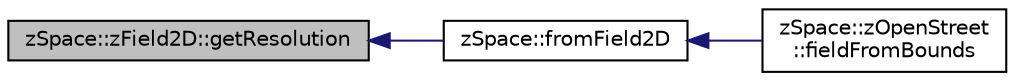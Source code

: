 digraph "zSpace::zField2D::getResolution"
{
  edge [fontname="Helvetica",fontsize="10",labelfontname="Helvetica",labelfontsize="10"];
  node [fontname="Helvetica",fontsize="10",shape=record];
  rankdir="LR";
  Node55 [label="zSpace::zField2D::getResolution",height=0.2,width=0.4,color="black", fillcolor="grey75", style="filled", fontcolor="black"];
  Node55 -> Node56 [dir="back",color="midnightblue",fontsize="10",style="solid",fontname="Helvetica"];
  Node56 [label="zSpace::fromField2D",height=0.2,width=0.4,color="black", fillcolor="white", style="filled",URL="$group__z_scalar_field2_d_utilities.html#ga963ebae1f0956162a52d4d78639a5802",tooltip="This method creates a mesh from the input scalar field. "];
  Node56 -> Node57 [dir="back",color="midnightblue",fontsize="10",style="solid",fontname="Helvetica"];
  Node57 [label="zSpace::zOpenStreet\l::fieldFromBounds",height=0.2,width=0.4,color="black", fillcolor="white", style="filled",URL="$classz_space_1_1z_open_street.html#afbc7adca0c9d2ee4635de29baba0b5b5",tooltip="This method computes the scalar field from the bounds and input resolution. It also computes the fiel..."];
}
